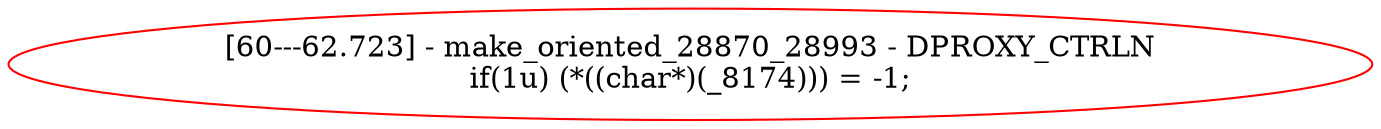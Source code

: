 digraph G {
63[color=red,label="[60---62.723] - make_oriented_28870_28993 - DPROXY_CTRLN\nif(1u) (*((char*)(_8174))) = -1;\n"];
}
